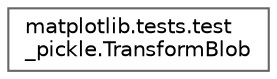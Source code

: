 digraph "Graphical Class Hierarchy"
{
 // LATEX_PDF_SIZE
  bgcolor="transparent";
  edge [fontname=Helvetica,fontsize=10,labelfontname=Helvetica,labelfontsize=10];
  node [fontname=Helvetica,fontsize=10,shape=box,height=0.2,width=0.4];
  rankdir="LR";
  Node0 [id="Node000000",label="matplotlib.tests.test\l_pickle.TransformBlob",height=0.2,width=0.4,color="grey40", fillcolor="white", style="filled",URL="$dc/dc8/classmatplotlib_1_1tests_1_1test__pickle_1_1TransformBlob.html",tooltip=" "];
}

